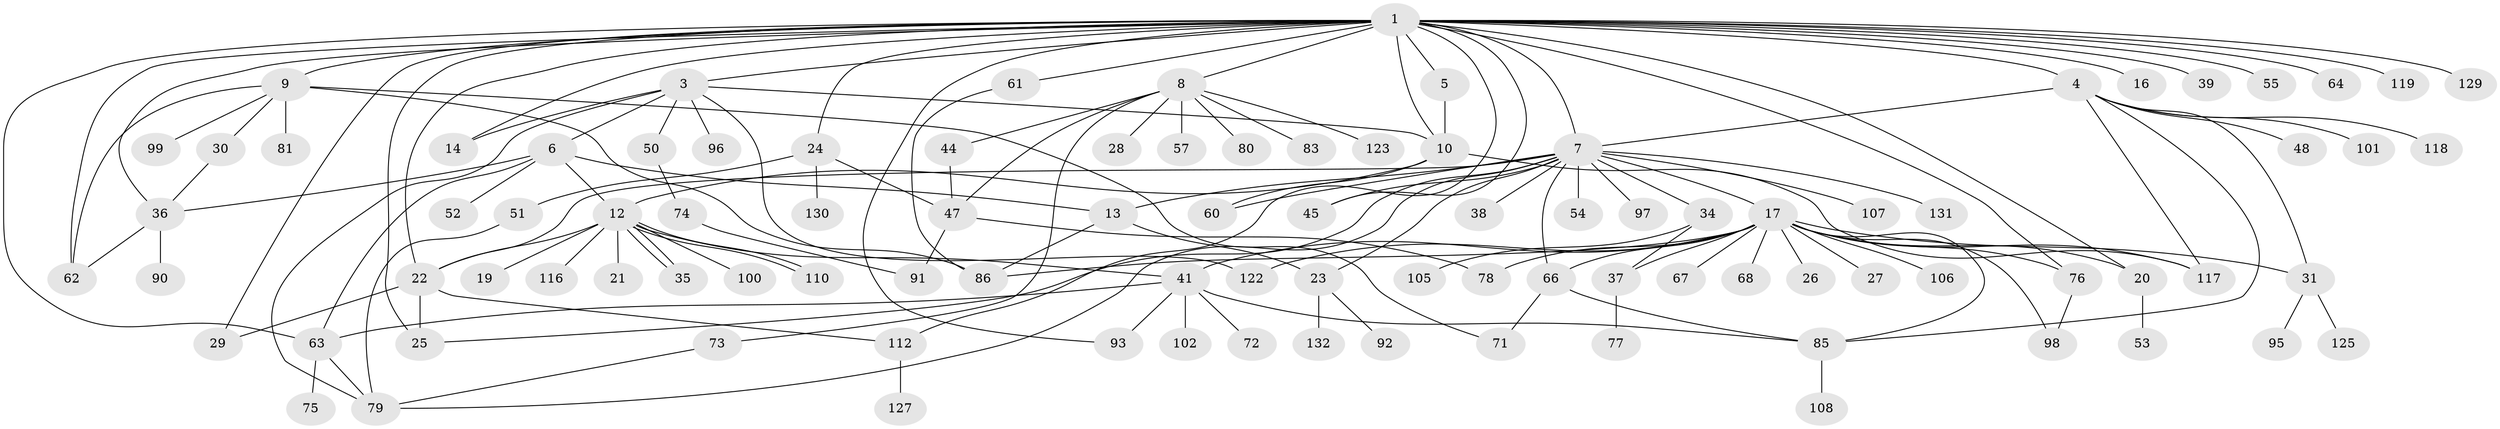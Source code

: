 // original degree distribution, {4: 0.06060606060606061, 28: 0.007575757575757576, 9: 0.007575757575757576, 8: 0.030303030303030304, 3: 0.10606060606060606, 7: 0.007575757575757576, 19: 0.007575757575757576, 10: 0.015151515151515152, 1: 0.4772727272727273, 14: 0.007575757575757576, 2: 0.21212121212121213, 11: 0.007575757575757576, 6: 0.015151515151515152, 5: 0.03787878787878788}
// Generated by graph-tools (version 1.1) at 2025/41/03/06/25 10:41:48]
// undirected, 97 vertices, 145 edges
graph export_dot {
graph [start="1"]
  node [color=gray90,style=filled];
  1 [super="+2"];
  3 [super="+94"];
  4 [super="+40"];
  5 [super="+11"];
  6 [super="+42"];
  7 [super="+65"];
  8 [super="+33"];
  9 [super="+15"];
  10 [super="+32"];
  12 [super="+43"];
  13;
  14 [super="+113"];
  16;
  17 [super="+18"];
  19;
  20 [super="+121"];
  21;
  22 [super="+88"];
  23 [super="+58"];
  24 [super="+111"];
  25;
  26;
  27 [super="+124"];
  28;
  29 [super="+56"];
  30 [super="+115"];
  31 [super="+70"];
  34 [super="+46"];
  35 [super="+87"];
  36 [super="+114"];
  37 [super="+128"];
  38;
  39;
  41 [super="+84"];
  44;
  45 [super="+59"];
  47 [super="+49"];
  48;
  50;
  51;
  52;
  53;
  54;
  55;
  57;
  60 [super="+109"];
  61 [super="+69"];
  62;
  63 [super="+120"];
  64;
  66 [super="+126"];
  67;
  68;
  71;
  72;
  73;
  74;
  75;
  76;
  77;
  78;
  79 [super="+89"];
  80 [super="+82"];
  81;
  83;
  85;
  86 [super="+104"];
  90;
  91;
  92;
  93;
  95;
  96;
  97;
  98 [super="+103"];
  99;
  100;
  101;
  102;
  105;
  106;
  107;
  108;
  110;
  112;
  116;
  117;
  118;
  119;
  122;
  123;
  125;
  127;
  129;
  130;
  131;
  132;
  1 -- 22;
  1 -- 45;
  1 -- 64;
  1 -- 129;
  1 -- 3;
  1 -- 4;
  1 -- 5;
  1 -- 7;
  1 -- 8;
  1 -- 9;
  1 -- 10;
  1 -- 76;
  1 -- 16;
  1 -- 20;
  1 -- 119;
  1 -- 24;
  1 -- 25;
  1 -- 29;
  1 -- 93;
  1 -- 36;
  1 -- 39;
  1 -- 112;
  1 -- 55;
  1 -- 61;
  1 -- 62;
  1 -- 63;
  1 -- 14;
  3 -- 6;
  3 -- 10;
  3 -- 14;
  3 -- 50;
  3 -- 79;
  3 -- 96;
  3 -- 122;
  4 -- 7;
  4 -- 31;
  4 -- 48;
  4 -- 85;
  4 -- 101;
  4 -- 117;
  4 -- 118;
  5 -- 10;
  6 -- 12;
  6 -- 13;
  6 -- 36;
  6 -- 52;
  6 -- 63;
  7 -- 13;
  7 -- 17;
  7 -- 23;
  7 -- 25;
  7 -- 34;
  7 -- 38;
  7 -- 45;
  7 -- 54;
  7 -- 66;
  7 -- 79;
  7 -- 97;
  7 -- 107;
  7 -- 131;
  7 -- 22;
  7 -- 60;
  8 -- 28;
  8 -- 44;
  8 -- 47;
  8 -- 57;
  8 -- 73;
  8 -- 80;
  8 -- 83;
  8 -- 123;
  9 -- 30;
  9 -- 62;
  9 -- 71;
  9 -- 81;
  9 -- 99;
  9 -- 86;
  10 -- 12;
  10 -- 60;
  10 -- 117;
  12 -- 19;
  12 -- 21;
  12 -- 22 [weight=2];
  12 -- 35;
  12 -- 35;
  12 -- 41;
  12 -- 100;
  12 -- 110;
  12 -- 110;
  12 -- 116;
  13 -- 23;
  13 -- 86;
  17 -- 27;
  17 -- 31;
  17 -- 37 [weight=2];
  17 -- 41;
  17 -- 76;
  17 -- 78;
  17 -- 85;
  17 -- 98;
  17 -- 67;
  17 -- 68;
  17 -- 26;
  17 -- 106;
  17 -- 20;
  17 -- 117;
  17 -- 86;
  17 -- 122;
  17 -- 66;
  20 -- 53;
  22 -- 25;
  22 -- 112;
  22 -- 29;
  23 -- 92;
  23 -- 132;
  24 -- 51;
  24 -- 130;
  24 -- 47;
  30 -- 36;
  31 -- 95;
  31 -- 125;
  34 -- 105;
  34 -- 37;
  36 -- 62;
  36 -- 90;
  37 -- 77;
  41 -- 72;
  41 -- 85;
  41 -- 93;
  41 -- 102;
  41 -- 63;
  44 -- 47;
  47 -- 78;
  47 -- 91;
  50 -- 74;
  51 -- 79;
  61 -- 86;
  63 -- 75;
  63 -- 79;
  66 -- 71;
  66 -- 85;
  73 -- 79;
  74 -- 91;
  76 -- 98;
  85 -- 108;
  112 -- 127;
}
